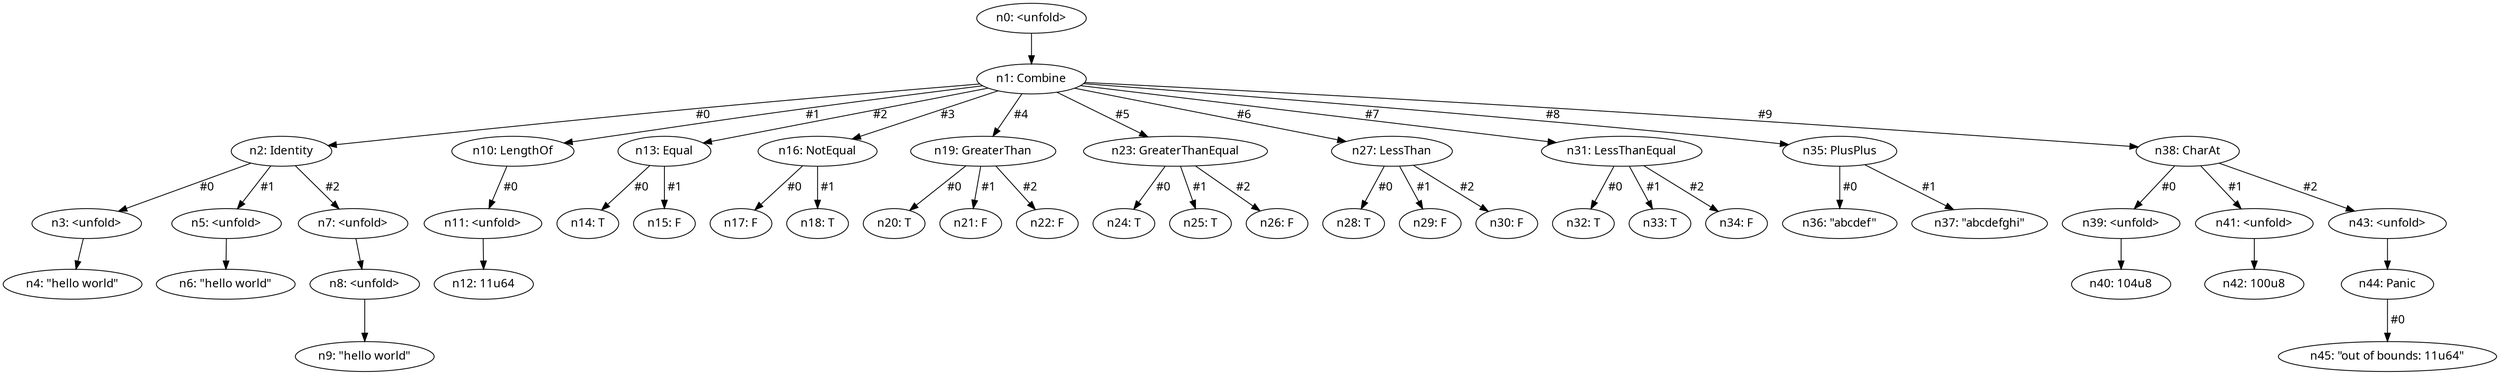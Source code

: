 digraph {
    node [fontname="bold helvetica"];
    edge [fontname="bold helvetica"];
    n0 [label="n0: <unfold>"];
    n1 [label="n1: Combine"];
    n0 -> n1;
    n2 [label="n2: Identity"];
    n1 -> n2 [label=" #0 "];
    n3 [label="n3: <unfold>"];
    n2 -> n3 [label=" #0 "];
    n4 [label="n4: \"hello world\""];
    n3 -> n4;
    n5 [label="n5: <unfold>"];
    n2 -> n5 [label=" #1 "];
    n6 [label="n6: \"hello world\""];
    n5 -> n6;
    n7 [label="n7: <unfold>"];
    n2 -> n7 [label=" #2 "];
    n8 [label="n8: <unfold>"];
    n7 -> n8;
    n9 [label="n9: \"hello world\""];
    n8 -> n9;
    n10 [label="n10: LengthOf"];
    n1 -> n10 [label=" #1 "];
    n11 [label="n11: <unfold>"];
    n10 -> n11 [label=" #0 "];
    n12 [label="n12: 11u64"];
    n11 -> n12;
    n13 [label="n13: Equal"];
    n1 -> n13 [label=" #2 "];
    n14 [label="n14: T"];
    n13 -> n14 [label=" #0 "];
    n15 [label="n15: F"];
    n13 -> n15 [label=" #1 "];
    n16 [label="n16: NotEqual"];
    n1 -> n16 [label=" #3 "];
    n17 [label="n17: F"];
    n16 -> n17 [label=" #0 "];
    n18 [label="n18: T"];
    n16 -> n18 [label=" #1 "];
    n19 [label="n19: GreaterThan"];
    n1 -> n19 [label=" #4 "];
    n20 [label="n20: T"];
    n19 -> n20 [label=" #0 "];
    n21 [label="n21: F"];
    n19 -> n21 [label=" #1 "];
    n22 [label="n22: F"];
    n19 -> n22 [label=" #2 "];
    n23 [label="n23: GreaterThanEqual"];
    n1 -> n23 [label=" #5 "];
    n24 [label="n24: T"];
    n23 -> n24 [label=" #0 "];
    n25 [label="n25: T"];
    n23 -> n25 [label=" #1 "];
    n26 [label="n26: F"];
    n23 -> n26 [label=" #2 "];
    n27 [label="n27: LessThan"];
    n1 -> n27 [label=" #6 "];
    n28 [label="n28: T"];
    n27 -> n28 [label=" #0 "];
    n29 [label="n29: F"];
    n27 -> n29 [label=" #1 "];
    n30 [label="n30: F"];
    n27 -> n30 [label=" #2 "];
    n31 [label="n31: LessThanEqual"];
    n1 -> n31 [label=" #7 "];
    n32 [label="n32: T"];
    n31 -> n32 [label=" #0 "];
    n33 [label="n33: T"];
    n31 -> n33 [label=" #1 "];
    n34 [label="n34: F"];
    n31 -> n34 [label=" #2 "];
    n35 [label="n35: PlusPlus"];
    n1 -> n35 [label=" #8 "];
    n36 [label="n36: \"abcdef\""];
    n35 -> n36 [label=" #0 "];
    n37 [label="n37: \"abcdefghi\""];
    n35 -> n37 [label=" #1 "];
    n38 [label="n38: CharAt"];
    n1 -> n38 [label=" #9 "];
    n39 [label="n39: <unfold>"];
    n38 -> n39 [label=" #0 "];
    n40 [label="n40: 104u8"];
    n39 -> n40;
    n41 [label="n41: <unfold>"];
    n38 -> n41 [label=" #1 "];
    n42 [label="n42: 100u8"];
    n41 -> n42;
    n43 [label="n43: <unfold>"];
    n38 -> n43 [label=" #2 "];
    n44 [label="n44: Panic"];
    n43 -> n44;
    n45 [label="n45: \"out of bounds: 11u64\""];
    n44 -> n45 [label=" #0 "];
}
